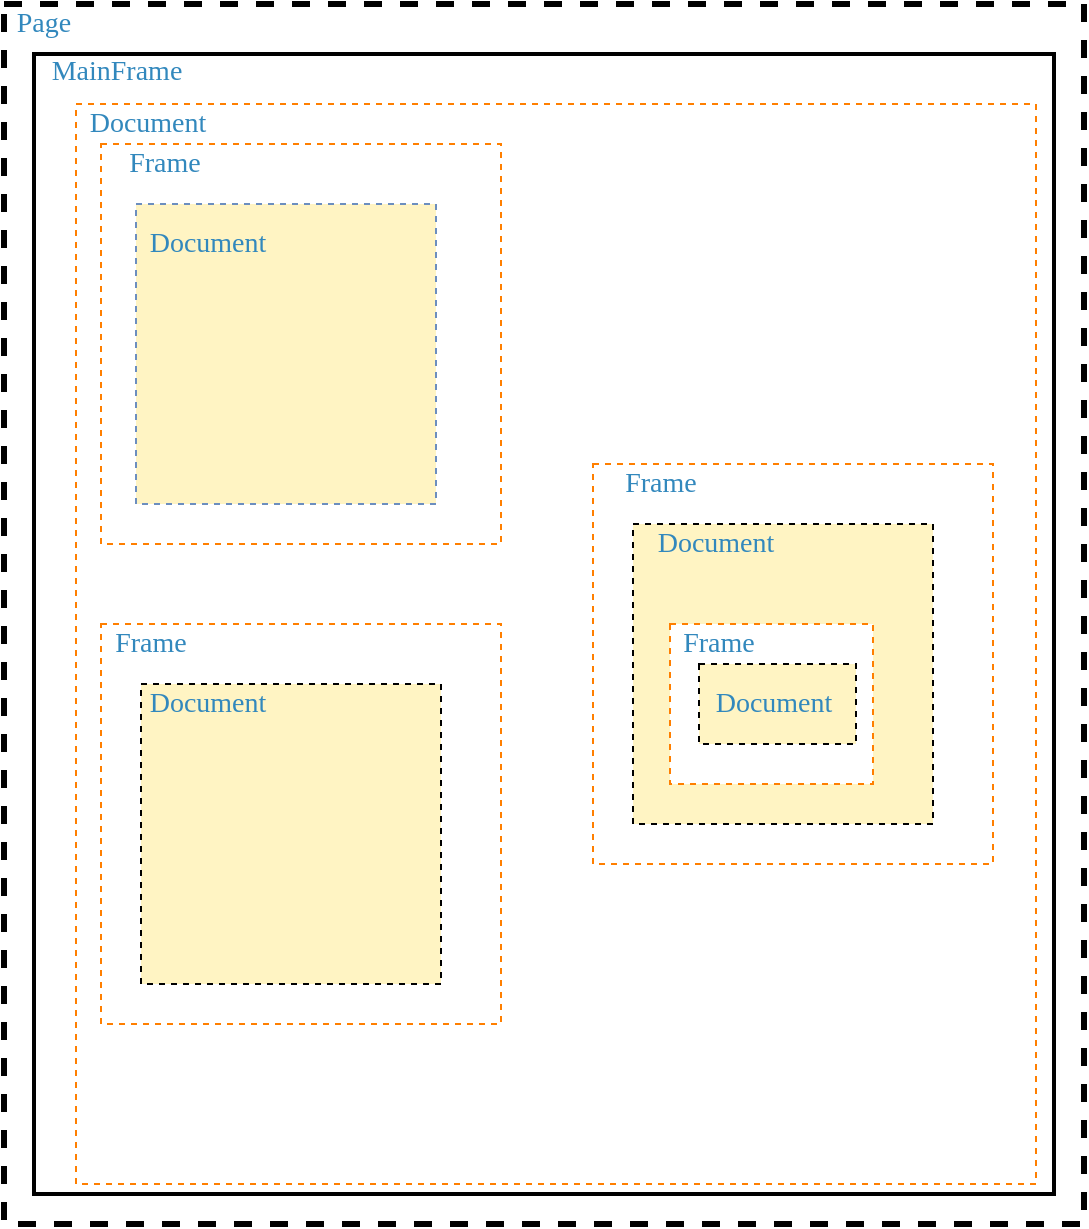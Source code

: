 <mxfile version="13.10.4" type="device"><diagram id="m98FJ0zn24hh-vw7bloM" name="Page-1"><mxGraphModel dx="1422" dy="665" grid="1" gridSize="10" guides="1" tooltips="1" connect="1" arrows="1" fold="1" page="1" pageScale="1" pageWidth="827" pageHeight="1169" math="0" shadow="0"><root><mxCell id="0"/><mxCell id="1" parent="0"/><mxCell id="F4ZwFtxo86nHgrRV8vo1-3" value="" style="rounded=0;whiteSpace=wrap;html=1;dashed=1;strokeWidth=3;fontColor=#fc8d59;" vertex="1" parent="1"><mxGeometry x="144" y="100" width="540" height="610" as="geometry"/></mxCell><mxCell id="F4ZwFtxo86nHgrRV8vo1-4" value="Page" style="text;html=1;strokeColor=none;fillColor=none;align=center;verticalAlign=middle;whiteSpace=wrap;rounded=0;dashed=1;fontFamily=ZCOOL KuaiLe;fontSource=https%3A%2F%2Ffonts.googleapis.com%2Fcss%3Ffamily%3DZCOOL%2BKuaiLe;fontSize=14;fontColor=#3288bd;" vertex="1" parent="1"><mxGeometry x="144" y="100" width="40" height="20" as="geometry"/></mxCell><mxCell id="F4ZwFtxo86nHgrRV8vo1-5" value="" style="rounded=0;whiteSpace=wrap;html=1;strokeWidth=2;fontColor=#fc8d59;" vertex="1" parent="1"><mxGeometry x="159" y="125" width="510" height="570" as="geometry"/></mxCell><mxCell id="F4ZwFtxo86nHgrRV8vo1-6" value="MainFrame" style="text;html=1;strokeColor=none;fillColor=none;align=center;verticalAlign=middle;whiteSpace=wrap;rounded=0;dashed=1;fontFamily=ZCOOL KuaiLe;fontSource=https%3A%2F%2Ffonts.googleapis.com%2Fcss%3Ffamily%3DZCOOL%2BKuaiLe;fontSize=14;fontColor=#3288bd;" vertex="1" parent="1"><mxGeometry x="172" y="124" width="57" height="20" as="geometry"/></mxCell><mxCell id="F4ZwFtxo86nHgrRV8vo1-7" value="" style="rounded=0;whiteSpace=wrap;html=1;dashed=1;strokeColor=#FF7F00;fontColor=#fc8d59;" vertex="1" parent="1"><mxGeometry x="180" y="150" width="480" height="540" as="geometry"/></mxCell><mxCell id="F4ZwFtxo86nHgrRV8vo1-8" value="Document" style="text;html=1;strokeColor=none;fillColor=none;align=center;verticalAlign=middle;whiteSpace=wrap;rounded=0;dashed=1;fontFamily=ZCOOL KuaiLe;fontSource=https%3A%2F%2Ffonts.googleapis.com%2Fcss%3Ffamily%3DZCOOL%2BKuaiLe;fontSize=14;fontColor=#3288bd;" vertex="1" parent="1"><mxGeometry x="192.5" y="150" width="46" height="20" as="geometry"/></mxCell><mxCell id="F4ZwFtxo86nHgrRV8vo1-9" value="" style="rounded=0;whiteSpace=wrap;html=1;dashed=1;strokeColor=#FF7F00;fontFamily=ZCOOL KuaiLe;fontSource=https%3A%2F%2Ffonts.googleapis.com%2Fcss%3Ffamily%3DZCOOL%2BKuaiLe;fontSize=14;fontColor=#3288bd;" vertex="1" parent="1"><mxGeometry x="192.5" y="170" width="200" height="200" as="geometry"/></mxCell><mxCell id="F4ZwFtxo86nHgrRV8vo1-10" value="" style="rounded=0;whiteSpace=wrap;html=1;dashed=1;strokeColor=#6c8ebf;fillColor=#FFF4C3;fontFamily=ZCOOL KuaiLe;fontSource=https%3A%2F%2Ffonts.googleapis.com%2Fcss%3Ffamily%3DZCOOL%2BKuaiLe;fontSize=14;fontColor=#3288bd;" vertex="1" parent="1"><mxGeometry x="210" y="200" width="150" height="150" as="geometry"/></mxCell><mxCell id="F4ZwFtxo86nHgrRV8vo1-11" value="Frame" style="text;html=1;strokeColor=none;fillColor=none;align=center;verticalAlign=middle;whiteSpace=wrap;rounded=0;dashed=1;fontFamily=ZCOOL KuaiLe;fontSource=https%3A%2F%2Ffonts.googleapis.com%2Fcss%3Ffamily%3DZCOOL%2BKuaiLe;fontSize=14;fontColor=#3288bd;" vertex="1" parent="1"><mxGeometry x="200" y="170" width="48.5" height="20" as="geometry"/></mxCell><mxCell id="F4ZwFtxo86nHgrRV8vo1-12" value="Document" style="text;html=1;strokeColor=none;fillColor=none;align=center;verticalAlign=middle;whiteSpace=wrap;rounded=0;dashed=1;fontFamily=ZCOOL KuaiLe;fontSource=https%3A%2F%2Ffonts.googleapis.com%2Fcss%3Ffamily%3DZCOOL%2BKuaiLe;fontSize=14;fontColor=#3288bd;" vertex="1" parent="1"><mxGeometry x="222.5" y="210" width="46" height="20" as="geometry"/></mxCell><mxCell id="F4ZwFtxo86nHgrRV8vo1-13" value="" style="rounded=0;whiteSpace=wrap;html=1;dashed=1;strokeColor=#FF7F00;fontFamily=ZCOOL KuaiLe;fontSource=https%3A%2F%2Ffonts.googleapis.com%2Fcss%3Ffamily%3DZCOOL%2BKuaiLe;fontSize=14;fontColor=#3288bd;" vertex="1" parent="1"><mxGeometry x="192.5" y="410" width="200" height="200" as="geometry"/></mxCell><mxCell id="F4ZwFtxo86nHgrRV8vo1-14" value="" style="rounded=0;whiteSpace=wrap;html=1;dashed=1;fillColor=#FFF4C3;fontFamily=ZCOOL KuaiLe;fontSource=https%3A%2F%2Ffonts.googleapis.com%2Fcss%3Ffamily%3DZCOOL%2BKuaiLe;fontSize=14;fontColor=#3288bd;" vertex="1" parent="1"><mxGeometry x="212.5" y="440" width="150" height="150" as="geometry"/></mxCell><mxCell id="F4ZwFtxo86nHgrRV8vo1-15" value="Frame" style="text;html=1;strokeColor=none;fillColor=none;align=center;verticalAlign=middle;whiteSpace=wrap;rounded=0;dashed=1;fontFamily=ZCOOL KuaiLe;fontSource=https%3A%2F%2Ffonts.googleapis.com%2Fcss%3Ffamily%3DZCOOL%2BKuaiLe;fontSize=14;fontColor=#3288bd;" vertex="1" parent="1"><mxGeometry x="192.5" y="410" width="48.5" height="20" as="geometry"/></mxCell><mxCell id="F4ZwFtxo86nHgrRV8vo1-16" value="Document" style="text;html=1;strokeColor=none;fillColor=none;align=center;verticalAlign=middle;whiteSpace=wrap;rounded=0;dashed=1;fontFamily=ZCOOL KuaiLe;fontSource=https%3A%2F%2Ffonts.googleapis.com%2Fcss%3Ffamily%3DZCOOL%2BKuaiLe;fontSize=14;fontColor=#3288bd;" vertex="1" parent="1"><mxGeometry x="222.5" y="440" width="46" height="20" as="geometry"/></mxCell><mxCell id="F4ZwFtxo86nHgrRV8vo1-17" value="" style="rounded=0;whiteSpace=wrap;html=1;dashed=1;strokeColor=#FF7F00;fontFamily=ZCOOL KuaiLe;fontSource=https%3A%2F%2Ffonts.googleapis.com%2Fcss%3Ffamily%3DZCOOL%2BKuaiLe;fontSize=14;fontColor=#3288bd;" vertex="1" parent="1"><mxGeometry x="438.5" y="330" width="200" height="200" as="geometry"/></mxCell><mxCell id="F4ZwFtxo86nHgrRV8vo1-18" value="" style="rounded=0;whiteSpace=wrap;html=1;dashed=1;fillColor=#FFF4C3;fontFamily=ZCOOL KuaiLe;fontSource=https%3A%2F%2Ffonts.googleapis.com%2Fcss%3Ffamily%3DZCOOL%2BKuaiLe;fontSize=14;fontColor=#3288bd;" vertex="1" parent="1"><mxGeometry x="458.5" y="360" width="150" height="150" as="geometry"/></mxCell><mxCell id="F4ZwFtxo86nHgrRV8vo1-19" value="Frame" style="text;html=1;strokeColor=none;fillColor=none;align=center;verticalAlign=middle;whiteSpace=wrap;rounded=0;dashed=1;fontFamily=ZCOOL KuaiLe;fontSource=https%3A%2F%2Ffonts.googleapis.com%2Fcss%3Ffamily%3DZCOOL%2BKuaiLe;fontSize=14;fontColor=#3288bd;" vertex="1" parent="1"><mxGeometry x="448" y="330" width="48.5" height="20" as="geometry"/></mxCell><mxCell id="F4ZwFtxo86nHgrRV8vo1-20" value="Document" style="text;html=1;strokeColor=none;fillColor=none;align=center;verticalAlign=middle;whiteSpace=wrap;rounded=0;dashed=1;fontFamily=ZCOOL KuaiLe;fontSource=https%3A%2F%2Ffonts.googleapis.com%2Fcss%3Ffamily%3DZCOOL%2BKuaiLe;fontSize=14;fontColor=#3288bd;" vertex="1" parent="1"><mxGeometry x="477" y="360" width="46" height="20" as="geometry"/></mxCell><mxCell id="F4ZwFtxo86nHgrRV8vo1-21" value="" style="rounded=0;whiteSpace=wrap;html=1;dashed=1;strokeColor=#FF7F00;fontFamily=ZCOOL KuaiLe;fontSource=https%3A%2F%2Ffonts.googleapis.com%2Fcss%3Ffamily%3DZCOOL%2BKuaiLe;fontSize=14;fontColor=#3288bd;" vertex="1" parent="1"><mxGeometry x="477" y="410" width="101.5" height="80" as="geometry"/></mxCell><mxCell id="F4ZwFtxo86nHgrRV8vo1-22" value="" style="rounded=0;whiteSpace=wrap;html=1;dashed=1;fillColor=#FFF4C3;fontFamily=ZCOOL KuaiLe;fontSource=https%3A%2F%2Ffonts.googleapis.com%2Fcss%3Ffamily%3DZCOOL%2BKuaiLe;fontSize=14;fontColor=#3288bd;" vertex="1" parent="1"><mxGeometry x="491.5" y="430" width="78.5" height="40" as="geometry"/></mxCell><mxCell id="F4ZwFtxo86nHgrRV8vo1-23" value="Frame" style="text;html=1;strokeColor=none;fillColor=none;align=center;verticalAlign=middle;whiteSpace=wrap;rounded=0;dashed=1;fontFamily=ZCOOL KuaiLe;fontSource=https%3A%2F%2Ffonts.googleapis.com%2Fcss%3Ffamily%3DZCOOL%2BKuaiLe;fontSize=14;fontColor=#3288bd;" vertex="1" parent="1"><mxGeometry x="477" y="410" width="48.5" height="20" as="geometry"/></mxCell><mxCell id="F4ZwFtxo86nHgrRV8vo1-24" value="Document" style="text;html=1;strokeColor=none;fillColor=none;align=center;verticalAlign=middle;whiteSpace=wrap;rounded=0;dashed=1;fontFamily=ZCOOL KuaiLe;fontSource=https%3A%2F%2Ffonts.googleapis.com%2Fcss%3Ffamily%3DZCOOL%2BKuaiLe;fontSize=14;fontColor=#3288bd;" vertex="1" parent="1"><mxGeometry x="496.5" y="440" width="63.5" height="20" as="geometry"/></mxCell></root></mxGraphModel></diagram></mxfile>